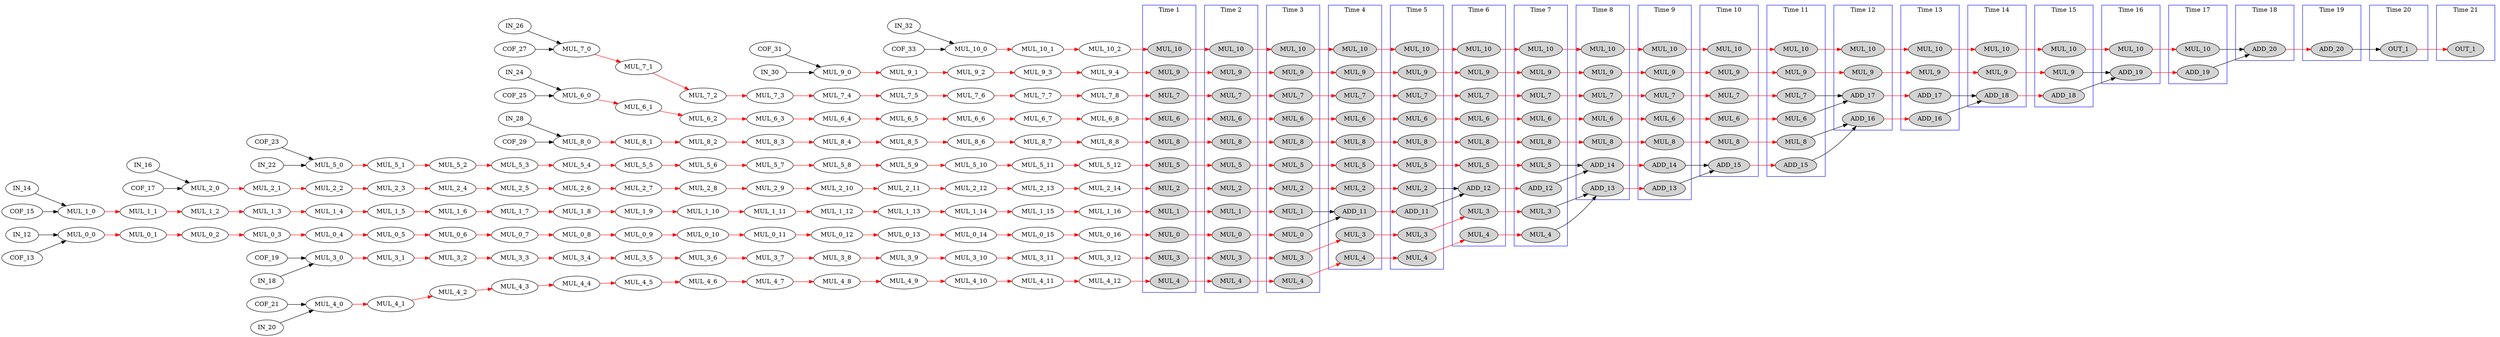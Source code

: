 digraph fir {
  rankdir = LR;
  newrank="true"
  subgraph cluster_1 {
    rank=same;
    node [style=filled];
    label = "Time 1";
    color = blue;
    pseudo_1 [style=invis];
    MUL_0_17 [label=MUL_0]
    MUL_1_17 [label=MUL_1]
    MUL_2_15 [label=MUL_2]
    MUL_3_13 [label=MUL_3]
    MUL_4_13 [label=MUL_4]
    MUL_5_13 [label=MUL_5]
    MUL_6_9 [label=MUL_6]
    MUL_7_9 [label=MUL_7]
    MUL_8_9 [label=MUL_8]
    MUL_9_5 [label=MUL_9]
    MUL_10_3 [label=MUL_10]
  }
  subgraph cluster_2 {
    rank=same;
    node [style=filled];
    label = "Time 2";
    color = blue;
    pseudo_2 [style=invis];
    MUL_0_18 [label=MUL_0]
    MUL_1_18 [label=MUL_1]
    MUL_2_16 [label=MUL_2]
    MUL_3_14 [label=MUL_3]
    MUL_4_14 [label=MUL_4]
    MUL_5_14 [label=MUL_5]
    MUL_6_10 [label=MUL_6]
    MUL_7_10 [label=MUL_7]
    MUL_8_10 [label=MUL_8]
    MUL_9_6 [label=MUL_9]
    MUL_10_4 [label=MUL_10]
  }
  subgraph cluster_3 {
    rank=same;
    node [style=filled];
    label = "Time 3";
    color = blue;
    pseudo_3 [style=invis];
    MUL_0_19 [label=MUL_0]
    MUL_1_19 [label=MUL_1]
    MUL_2_17 [label=MUL_2]
    MUL_3_15 [label=MUL_3]
    MUL_4_15 [label=MUL_4]
    MUL_5_15 [label=MUL_5]
    MUL_6_11 [label=MUL_6]
    MUL_7_11 [label=MUL_7]
    MUL_8_11 [label=MUL_8]
    MUL_9_7 [label=MUL_9]
    MUL_10_5 [label=MUL_10]
  }
  subgraph cluster_4 {
    rank=same;
    node [style=filled];
    label = "Time 4";
    color = blue;
    pseudo_4 [style=invis];
    MUL_2_18 [label=MUL_2]
    MUL_3_16 [label=MUL_3]
    MUL_4_16 [label=MUL_4]
    MUL_5_16 [label=MUL_5]
    MUL_6_12 [label=MUL_6]
    MUL_7_12 [label=MUL_7]
    MUL_8_12 [label=MUL_8]
    MUL_9_8 [label=MUL_9]
    MUL_10_6 [label=MUL_10]
    ADD_11_0 [label=ADD_11]
  }
  subgraph cluster_5 {
    rank=same;
    node [style=filled];
    label = "Time 5";
    color = blue;
    pseudo_5 [style=invis];
    MUL_2_19 [label=MUL_2]
    MUL_3_17 [label=MUL_3]
    MUL_4_17 [label=MUL_4]
    MUL_5_17 [label=MUL_5]
    MUL_6_13 [label=MUL_6]
    MUL_7_13 [label=MUL_7]
    MUL_8_13 [label=MUL_8]
    MUL_9_9 [label=MUL_9]
    MUL_10_7 [label=MUL_10]
    ADD_11_1 [label=ADD_11]
  }
  subgraph cluster_6 {
    rank=same;
    node [style=filled];
    label = "Time 6";
    color = blue;
    pseudo_6 [style=invis];
    MUL_3_18 [label=MUL_3]
    MUL_4_18 [label=MUL_4]
    MUL_5_18 [label=MUL_5]
    MUL_6_14 [label=MUL_6]
    MUL_7_14 [label=MUL_7]
    MUL_8_14 [label=MUL_8]
    MUL_9_10 [label=MUL_9]
    MUL_10_8 [label=MUL_10]
    ADD_12_0 [label=ADD_12]
  }
  subgraph cluster_7 {
    rank=same;
    node [style=filled];
    label = "Time 7";
    color = blue;
    pseudo_7 [style=invis];
    MUL_3_19 [label=MUL_3]
    MUL_4_19 [label=MUL_4]
    MUL_5_19 [label=MUL_5]
    MUL_6_15 [label=MUL_6]
    MUL_7_15 [label=MUL_7]
    MUL_8_15 [label=MUL_8]
    MUL_9_11 [label=MUL_9]
    MUL_10_9 [label=MUL_10]
    ADD_12_1 [label=ADD_12]
  }
  subgraph cluster_8 {
    rank=same;
    node [style=filled];
    label = "Time 8";
    color = blue;
    pseudo_8 [style=invis];
    MUL_6_16 [label=MUL_6]
    MUL_7_16 [label=MUL_7]
    MUL_8_16 [label=MUL_8]
    MUL_9_12 [label=MUL_9]
    MUL_10_10 [label=MUL_10]
    ADD_13_0 [label=ADD_13]
    ADD_14_0 [label=ADD_14]
  }
  subgraph cluster_9 {
    rank=same;
    node [style=filled];
    label = "Time 9";
    color = blue;
    pseudo_9 [style=invis];
    MUL_6_17 [label=MUL_6]
    MUL_7_17 [label=MUL_7]
    MUL_8_17 [label=MUL_8]
    MUL_9_13 [label=MUL_9]
    MUL_10_11 [label=MUL_10]
    ADD_13_1 [label=ADD_13]
    ADD_14_1 [label=ADD_14]
  }
  subgraph cluster_10 {
    rank=same;
    node [style=filled];
    label = "Time 10";
    color = blue;
    pseudo_10 [style=invis];
    MUL_6_18 [label=MUL_6]
    MUL_7_18 [label=MUL_7]
    MUL_8_18 [label=MUL_8]
    MUL_9_14 [label=MUL_9]
    MUL_10_12 [label=MUL_10]
    ADD_15_0 [label=ADD_15]
  }
  subgraph cluster_11 {
    rank=same;
    node [style=filled];
    label = "Time 11";
    color = blue;
    pseudo_11 [style=invis];
    MUL_6_19 [label=MUL_6]
    MUL_7_19 [label=MUL_7]
    MUL_8_19 [label=MUL_8]
    MUL_9_15 [label=MUL_9]
    MUL_10_13 [label=MUL_10]
    ADD_15_1 [label=ADD_15]
  }
  subgraph cluster_12 {
    rank=same;
    node [style=filled];
    label = "Time 12";
    color = blue;
    pseudo_12 [style=invis];
    MUL_9_16 [label=MUL_9]
    MUL_10_14 [label=MUL_10]
    ADD_16_0 [label=ADD_16]
    ADD_17_0 [label=ADD_17]
  }
  subgraph cluster_13 {
    rank=same;
    node [style=filled];
    label = "Time 13";
    color = blue;
    pseudo_13 [style=invis];
    MUL_9_17 [label=MUL_9]
    MUL_10_15 [label=MUL_10]
    ADD_16_1 [label=ADD_16]
    ADD_17_1 [label=ADD_17]
  }
  subgraph cluster_14 {
    rank=same;
    node [style=filled];
    label = "Time 14";
    color = blue;
    pseudo_14 [style=invis];
    MUL_9_18 [label=MUL_9]
    MUL_10_16 [label=MUL_10]
    ADD_18_0 [label=ADD_18]
  }
  subgraph cluster_15 {
    rank=same;
    node [style=filled];
    label = "Time 15";
    color = blue;
    pseudo_15 [style=invis];
    MUL_9_19 [label=MUL_9]
    MUL_10_17 [label=MUL_10]
    ADD_18_1 [label=ADD_18]
  }
  subgraph cluster_16 {
    rank=same;
    node [style=filled];
    label = "Time 16";
    color = blue;
    pseudo_16 [style=invis];
    MUL_10_18 [label=MUL_10]
    ADD_19_0 [label=ADD_19]
  }
  subgraph cluster_17 {
    rank=same;
    node [style=filled];
    label = "Time 17";
    color = blue;
    pseudo_17 [style=invis];
    MUL_10_19 [label=MUL_10]
    ADD_19_1 [label=ADD_19]
  }
  subgraph cluster_18 {
    rank=same;
    node [style=filled];
    label = "Time 18";
    color = blue;
    pseudo_18 [style=invis];
    ADD_20_0 [label=ADD_20]
  }
  subgraph cluster_19 {
    rank=same;
    node [style=filled];
    label = "Time 19";
    color = blue;
    pseudo_19 [style=invis];
    ADD_20_1 [label=ADD_20]
  }
  subgraph cluster_20 {
    rank=same;
    node [style=filled];
    label = "Time 20";
    color = blue;
    pseudo_20 [style=invis];
    OUT_1_0 [label=OUT_1]
  }
  subgraph cluster_21 {
    rank=same;
    node [style=filled];
    label = "Time 21";
    color = blue;
    pseudo_21 [style=invis];
    OUT_1_1 [label=OUT_1]
  }
    pseudo_1->pseudo_2 [style=invis];
    pseudo_2->pseudo_3 [style=invis];
    pseudo_3->pseudo_4 [style=invis];
    pseudo_4->pseudo_5 [style=invis];
    pseudo_5->pseudo_6 [style=invis];
    pseudo_6->pseudo_7 [style=invis];
    pseudo_7->pseudo_8 [style=invis];
    pseudo_8->pseudo_9 [style=invis];
    pseudo_9->pseudo_10 [style=invis];
    pseudo_10->pseudo_11 [style=invis];
    pseudo_11->pseudo_12 [style=invis];
    pseudo_12->pseudo_13 [style=invis];
    pseudo_13->pseudo_14 [style=invis];
    pseudo_14->pseudo_15 [style=invis];
    pseudo_15->pseudo_16 [style=invis];
    pseudo_16->pseudo_17 [style=invis];
    pseudo_17->pseudo_18 [style=invis];
    pseudo_18->pseudo_19 [style=invis];
    pseudo_19->pseudo_20 [style=invis];
    pseudo_20->pseudo_21 [style=invis];
    MUL_0_0 -> MUL_0_1 [color=red];
    MUL_0_1 -> MUL_0_2 [color=red];
    MUL_0_2 -> MUL_0_3 [color=red];
    MUL_0_3 -> MUL_0_4 [color=red];
    MUL_0_4 -> MUL_0_5 [color=red];
    MUL_0_5 -> MUL_0_6 [color=red];
    MUL_0_6 -> MUL_0_7 [color=red];
    MUL_0_7 -> MUL_0_8 [color=red];
    MUL_0_8 -> MUL_0_9 [color=red];
    MUL_0_9 -> MUL_0_10 [color=red];
    MUL_0_10 -> MUL_0_11 [color=red];
    MUL_0_11 -> MUL_0_12 [color=red];
    MUL_0_12 -> MUL_0_13 [color=red];
    MUL_0_13 -> MUL_0_14 [color=red];
    MUL_0_14 -> MUL_0_15 [color=red];
    MUL_0_15 -> MUL_0_16 [color=red];
    MUL_0_16 -> MUL_0_17 [color=red];
    MUL_0_17 -> MUL_0_18 [color=red];
    MUL_0_18 -> MUL_0_19 [color=red];
    MUL_1_0 -> MUL_1_1 [color=red];
    MUL_1_1 -> MUL_1_2 [color=red];
    MUL_1_2 -> MUL_1_3 [color=red];
    MUL_1_3 -> MUL_1_4 [color=red];
    MUL_1_4 -> MUL_1_5 [color=red];
    MUL_1_5 -> MUL_1_6 [color=red];
    MUL_1_6 -> MUL_1_7 [color=red];
    MUL_1_7 -> MUL_1_8 [color=red];
    MUL_1_8 -> MUL_1_9 [color=red];
    MUL_1_9 -> MUL_1_10 [color=red];
    MUL_1_10 -> MUL_1_11 [color=red];
    MUL_1_11 -> MUL_1_12 [color=red];
    MUL_1_12 -> MUL_1_13 [color=red];
    MUL_1_13 -> MUL_1_14 [color=red];
    MUL_1_14 -> MUL_1_15 [color=red];
    MUL_1_15 -> MUL_1_16 [color=red];
    MUL_1_16 -> MUL_1_17 [color=red];
    MUL_1_17 -> MUL_1_18 [color=red];
    MUL_1_18 -> MUL_1_19 [color=red];
    MUL_2_0 -> MUL_2_1 [color=red];
    MUL_2_1 -> MUL_2_2 [color=red];
    MUL_2_2 -> MUL_2_3 [color=red];
    MUL_2_3 -> MUL_2_4 [color=red];
    MUL_2_4 -> MUL_2_5 [color=red];
    MUL_2_5 -> MUL_2_6 [color=red];
    MUL_2_6 -> MUL_2_7 [color=red];
    MUL_2_7 -> MUL_2_8 [color=red];
    MUL_2_8 -> MUL_2_9 [color=red];
    MUL_2_9 -> MUL_2_10 [color=red];
    MUL_2_10 -> MUL_2_11 [color=red];
    MUL_2_11 -> MUL_2_12 [color=red];
    MUL_2_12 -> MUL_2_13 [color=red];
    MUL_2_13 -> MUL_2_14 [color=red];
    MUL_2_14 -> MUL_2_15 [color=red];
    MUL_2_15 -> MUL_2_16 [color=red];
    MUL_2_16 -> MUL_2_17 [color=red];
    MUL_2_17 -> MUL_2_18 [color=red];
    MUL_2_18 -> MUL_2_19 [color=red];
    MUL_3_0 -> MUL_3_1 [color=red];
    MUL_3_1 -> MUL_3_2 [color=red];
    MUL_3_2 -> MUL_3_3 [color=red];
    MUL_3_3 -> MUL_3_4 [color=red];
    MUL_3_4 -> MUL_3_5 [color=red];
    MUL_3_5 -> MUL_3_6 [color=red];
    MUL_3_6 -> MUL_3_7 [color=red];
    MUL_3_7 -> MUL_3_8 [color=red];
    MUL_3_8 -> MUL_3_9 [color=red];
    MUL_3_9 -> MUL_3_10 [color=red];
    MUL_3_10 -> MUL_3_11 [color=red];
    MUL_3_11 -> MUL_3_12 [color=red];
    MUL_3_12 -> MUL_3_13 [color=red];
    MUL_3_13 -> MUL_3_14 [color=red];
    MUL_3_14 -> MUL_3_15 [color=red];
    MUL_3_15 -> MUL_3_16 [color=red];
    MUL_3_16 -> MUL_3_17 [color=red];
    MUL_3_17 -> MUL_3_18 [color=red];
    MUL_3_18 -> MUL_3_19 [color=red];
    MUL_4_0 -> MUL_4_1 [color=red];
    MUL_4_1 -> MUL_4_2 [color=red];
    MUL_4_2 -> MUL_4_3 [color=red];
    MUL_4_3 -> MUL_4_4 [color=red];
    MUL_4_4 -> MUL_4_5 [color=red];
    MUL_4_5 -> MUL_4_6 [color=red];
    MUL_4_6 -> MUL_4_7 [color=red];
    MUL_4_7 -> MUL_4_8 [color=red];
    MUL_4_8 -> MUL_4_9 [color=red];
    MUL_4_9 -> MUL_4_10 [color=red];
    MUL_4_10 -> MUL_4_11 [color=red];
    MUL_4_11 -> MUL_4_12 [color=red];
    MUL_4_12 -> MUL_4_13 [color=red];
    MUL_4_13 -> MUL_4_14 [color=red];
    MUL_4_14 -> MUL_4_15 [color=red];
    MUL_4_15 -> MUL_4_16 [color=red];
    MUL_4_16 -> MUL_4_17 [color=red];
    MUL_4_17 -> MUL_4_18 [color=red];
    MUL_4_18 -> MUL_4_19 [color=red];
    MUL_5_0 -> MUL_5_1 [color=red];
    MUL_5_1 -> MUL_5_2 [color=red];
    MUL_5_2 -> MUL_5_3 [color=red];
    MUL_5_3 -> MUL_5_4 [color=red];
    MUL_5_4 -> MUL_5_5 [color=red];
    MUL_5_5 -> MUL_5_6 [color=red];
    MUL_5_6 -> MUL_5_7 [color=red];
    MUL_5_7 -> MUL_5_8 [color=red];
    MUL_5_8 -> MUL_5_9 [color=red];
    MUL_5_9 -> MUL_5_10 [color=red];
    MUL_5_10 -> MUL_5_11 [color=red];
    MUL_5_11 -> MUL_5_12 [color=red];
    MUL_5_12 -> MUL_5_13 [color=red];
    MUL_5_13 -> MUL_5_14 [color=red];
    MUL_5_14 -> MUL_5_15 [color=red];
    MUL_5_15 -> MUL_5_16 [color=red];
    MUL_5_16 -> MUL_5_17 [color=red];
    MUL_5_17 -> MUL_5_18 [color=red];
    MUL_5_18 -> MUL_5_19 [color=red];
    MUL_6_0 -> MUL_6_1 [color=red];
    MUL_6_1 -> MUL_6_2 [color=red];
    MUL_6_2 -> MUL_6_3 [color=red];
    MUL_6_3 -> MUL_6_4 [color=red];
    MUL_6_4 -> MUL_6_5 [color=red];
    MUL_6_5 -> MUL_6_6 [color=red];
    MUL_6_6 -> MUL_6_7 [color=red];
    MUL_6_7 -> MUL_6_8 [color=red];
    MUL_6_8 -> MUL_6_9 [color=red];
    MUL_6_9 -> MUL_6_10 [color=red];
    MUL_6_10 -> MUL_6_11 [color=red];
    MUL_6_11 -> MUL_6_12 [color=red];
    MUL_6_12 -> MUL_6_13 [color=red];
    MUL_6_13 -> MUL_6_14 [color=red];
    MUL_6_14 -> MUL_6_15 [color=red];
    MUL_6_15 -> MUL_6_16 [color=red];
    MUL_6_16 -> MUL_6_17 [color=red];
    MUL_6_17 -> MUL_6_18 [color=red];
    MUL_6_18 -> MUL_6_19 [color=red];
    MUL_7_0 -> MUL_7_1 [color=red];
    MUL_7_1 -> MUL_7_2 [color=red];
    MUL_7_2 -> MUL_7_3 [color=red];
    MUL_7_3 -> MUL_7_4 [color=red];
    MUL_7_4 -> MUL_7_5 [color=red];
    MUL_7_5 -> MUL_7_6 [color=red];
    MUL_7_6 -> MUL_7_7 [color=red];
    MUL_7_7 -> MUL_7_8 [color=red];
    MUL_7_8 -> MUL_7_9 [color=red];
    MUL_7_9 -> MUL_7_10 [color=red];
    MUL_7_10 -> MUL_7_11 [color=red];
    MUL_7_11 -> MUL_7_12 [color=red];
    MUL_7_12 -> MUL_7_13 [color=red];
    MUL_7_13 -> MUL_7_14 [color=red];
    MUL_7_14 -> MUL_7_15 [color=red];
    MUL_7_15 -> MUL_7_16 [color=red];
    MUL_7_16 -> MUL_7_17 [color=red];
    MUL_7_17 -> MUL_7_18 [color=red];
    MUL_7_18 -> MUL_7_19 [color=red];
    MUL_8_0 -> MUL_8_1 [color=red];
    MUL_8_1 -> MUL_8_2 [color=red];
    MUL_8_2 -> MUL_8_3 [color=red];
    MUL_8_3 -> MUL_8_4 [color=red];
    MUL_8_4 -> MUL_8_5 [color=red];
    MUL_8_5 -> MUL_8_6 [color=red];
    MUL_8_6 -> MUL_8_7 [color=red];
    MUL_8_7 -> MUL_8_8 [color=red];
    MUL_8_8 -> MUL_8_9 [color=red];
    MUL_8_9 -> MUL_8_10 [color=red];
    MUL_8_10 -> MUL_8_11 [color=red];
    MUL_8_11 -> MUL_8_12 [color=red];
    MUL_8_12 -> MUL_8_13 [color=red];
    MUL_8_13 -> MUL_8_14 [color=red];
    MUL_8_14 -> MUL_8_15 [color=red];
    MUL_8_15 -> MUL_8_16 [color=red];
    MUL_8_16 -> MUL_8_17 [color=red];
    MUL_8_17 -> MUL_8_18 [color=red];
    MUL_8_18 -> MUL_8_19 [color=red];
    MUL_9_0 -> MUL_9_1 [color=red];
    MUL_9_1 -> MUL_9_2 [color=red];
    MUL_9_2 -> MUL_9_3 [color=red];
    MUL_9_3 -> MUL_9_4 [color=red];
    MUL_9_4 -> MUL_9_5 [color=red];
    MUL_9_5 -> MUL_9_6 [color=red];
    MUL_9_6 -> MUL_9_7 [color=red];
    MUL_9_7 -> MUL_9_8 [color=red];
    MUL_9_8 -> MUL_9_9 [color=red];
    MUL_9_9 -> MUL_9_10 [color=red];
    MUL_9_10 -> MUL_9_11 [color=red];
    MUL_9_11 -> MUL_9_12 [color=red];
    MUL_9_12 -> MUL_9_13 [color=red];
    MUL_9_13 -> MUL_9_14 [color=red];
    MUL_9_14 -> MUL_9_15 [color=red];
    MUL_9_15 -> MUL_9_16 [color=red];
    MUL_9_16 -> MUL_9_17 [color=red];
    MUL_9_17 -> MUL_9_18 [color=red];
    MUL_9_18 -> MUL_9_19 [color=red];
    MUL_10_0 -> MUL_10_1 [color=red];
    MUL_10_1 -> MUL_10_2 [color=red];
    MUL_10_2 -> MUL_10_3 [color=red];
    MUL_10_3 -> MUL_10_4 [color=red];
    MUL_10_4 -> MUL_10_5 [color=red];
    MUL_10_5 -> MUL_10_6 [color=red];
    MUL_10_6 -> MUL_10_7 [color=red];
    MUL_10_7 -> MUL_10_8 [color=red];
    MUL_10_8 -> MUL_10_9 [color=red];
    MUL_10_9 -> MUL_10_10 [color=red];
    MUL_10_10 -> MUL_10_11 [color=red];
    MUL_10_11 -> MUL_10_12 [color=red];
    MUL_10_12 -> MUL_10_13 [color=red];
    MUL_10_13 -> MUL_10_14 [color=red];
    MUL_10_14 -> MUL_10_15 [color=red];
    MUL_10_15 -> MUL_10_16 [color=red];
    MUL_10_16 -> MUL_10_17 [color=red];
    MUL_10_17 -> MUL_10_18 [color=red];
    MUL_10_18 -> MUL_10_19 [color=red];
    ADD_11_0 -> ADD_11_1 [color=red];
    ADD_12_0 -> ADD_12_1 [color=red];
    ADD_13_0 -> ADD_13_1 [color=red];
    ADD_14_0 -> ADD_14_1 [color=red];
    ADD_15_0 -> ADD_15_1 [color=red];
    ADD_16_0 -> ADD_16_1 [color=red];
    ADD_17_0 -> ADD_17_1 [color=red];
    ADD_18_0 -> ADD_18_1 [color=red];
    ADD_19_0 -> ADD_19_1 [color=red];
    ADD_20_0 -> ADD_20_1 [color=red];
    OUT_1_0 -> OUT_1_1 [color=red];
    IN_12 -> MUL_0_0 [ name = 0 ];
    COF_13 -> MUL_0_0 [ name = 1 ];
    IN_14 -> MUL_1_0 [ name = 2 ];
    COF_15 -> MUL_1_0 [ name = 3 ];
    IN_16 -> MUL_2_0 [ name = 4 ];
    COF_17 -> MUL_2_0 [ name = 5 ];
    MUL_0_19 -> ADD_11_0 [ name = 6 ];
    MUL_1_19 -> ADD_11_0 [ name = 7 ];
    ADD_11_1 -> ADD_12_0 [ name = 8 ];
    MUL_2_19 -> ADD_12_0 [ name = 9 ];
    IN_18 -> MUL_3_0 [ name = 10 ];
    COF_19 -> MUL_3_0 [ name = 11 ];
    IN_20 -> MUL_4_0 [ name = 12 ];
    COF_21 -> MUL_4_0 [ name = 13 ];
    IN_22 -> MUL_5_0 [ name = 14 ];
    COF_23 -> MUL_5_0 [ name = 15 ];
    MUL_3_19 -> ADD_13_0 [ name = 16 ];
    MUL_4_19 -> ADD_13_0 [ name = 17 ];
    MUL_5_19 -> ADD_14_0 [ name = 18 ];
    ADD_12_1 -> ADD_14_0 [ name = 19 ];
    ADD_13_1 -> ADD_15_0 [ name = 20 ];
    ADD_14_1 -> ADD_15_0 [ name = 21 ];
    IN_24 -> MUL_6_0 [ name = 22 ];
    COF_25 -> MUL_6_0 [ name = 23 ];
    IN_26 -> MUL_7_0 [ name = 24 ];
    COF_27 -> MUL_7_0 [ name = 25 ];
    IN_28 -> MUL_8_0 [ name = 26 ];
    COF_29 -> MUL_8_0 [ name = 27 ];
    ADD_15_1 -> ADD_16_0 [ name = 28 ];
    MUL_8_19 -> ADD_16_0 [ name = 29 ];
    MUL_6_19 -> ADD_17_0 [ name = 30 ];
    MUL_7_19 -> ADD_17_0 [ name = 31 ];
    ADD_17_1 -> ADD_18_0 [ name = 32 ];
    ADD_16_1 -> ADD_18_0 [ name = 33 ];
    IN_30 -> MUL_9_0 [ name = 34 ];
    COF_31 -> MUL_9_0 [ name = 35 ];
    IN_32 -> MUL_10_0 [ name = 36 ];
    COF_33 -> MUL_10_0 [ name = 37 ];
    ADD_18_1 -> ADD_19_0 [ name = 38 ];
    MUL_9_19 -> ADD_19_0 [ name = 39 ];
    MUL_10_19 -> ADD_20_0 [ name = 40 ];
    ADD_19_1 -> ADD_20_0 [ name = 41 ];
    ADD_20_1 -> OUT_1_0 [ name = 42 ];
}